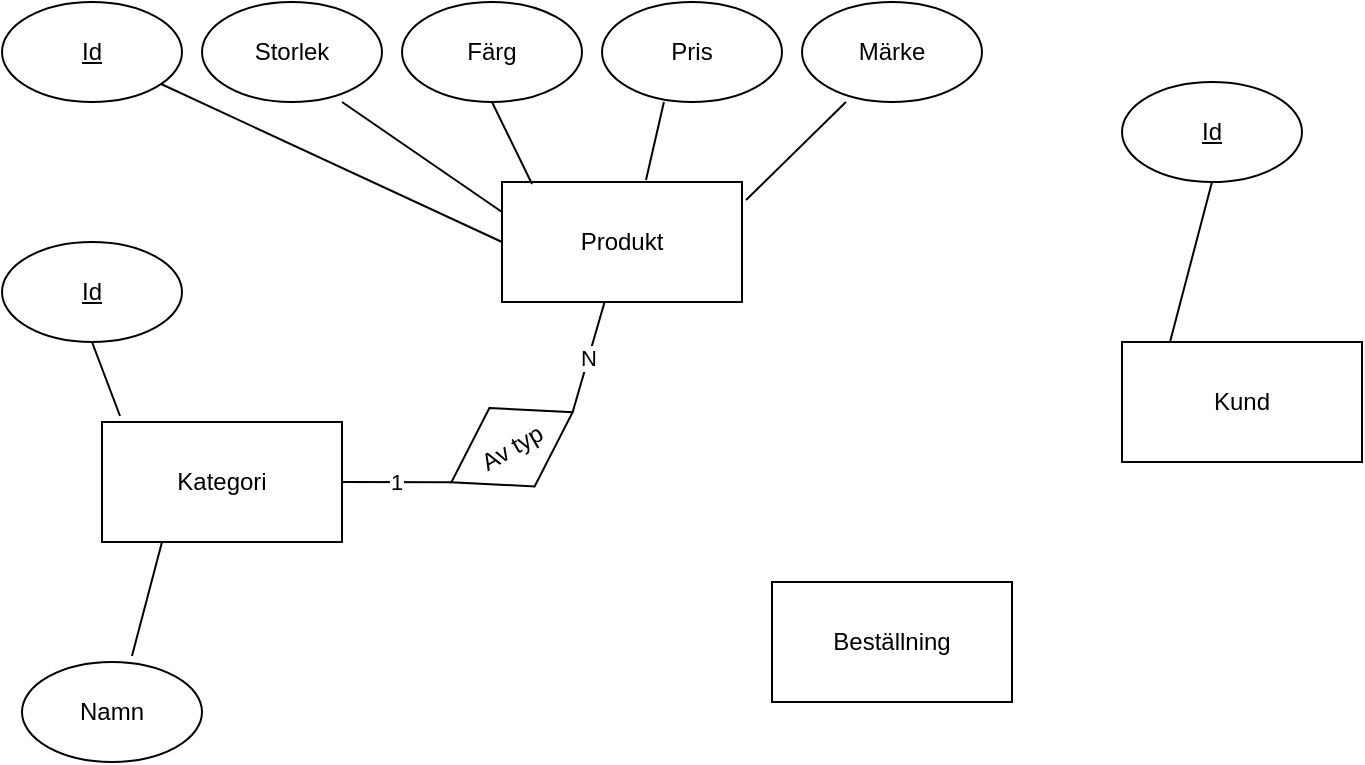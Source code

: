 <mxfile version="14.2.9" type="github">
  <diagram id="R2lEEEUBdFMjLlhIrx00" name="Page-1">
    <mxGraphModel dx="1422" dy="763" grid="1" gridSize="10" guides="1" tooltips="1" connect="1" arrows="1" fold="1" page="1" pageScale="1" pageWidth="850" pageHeight="1100" math="0" shadow="0" extFonts="Permanent Marker^https://fonts.googleapis.com/css?family=Permanent+Marker">
      <root>
        <mxCell id="0" />
        <mxCell id="1" parent="0" />
        <mxCell id="31gcn15Ylly1eSXyBsKH-1" value="&lt;div&gt;Produkt&lt;/div&gt;" style="rounded=0;whiteSpace=wrap;html=1;" vertex="1" parent="1">
          <mxGeometry x="250" y="120" width="120" height="60" as="geometry" />
        </mxCell>
        <mxCell id="31gcn15Ylly1eSXyBsKH-2" value="Kategori" style="rounded=0;whiteSpace=wrap;html=1;" vertex="1" parent="1">
          <mxGeometry x="50" y="240" width="120" height="60" as="geometry" />
        </mxCell>
        <mxCell id="31gcn15Ylly1eSXyBsKH-3" value="Kund" style="rounded=0;whiteSpace=wrap;html=1;" vertex="1" parent="1">
          <mxGeometry x="560" y="200" width="120" height="60" as="geometry" />
        </mxCell>
        <mxCell id="31gcn15Ylly1eSXyBsKH-4" value="&lt;div&gt;Beställning&lt;/div&gt;" style="rounded=0;whiteSpace=wrap;html=1;" vertex="1" parent="1">
          <mxGeometry x="385" y="320" width="120" height="60" as="geometry" />
        </mxCell>
        <mxCell id="31gcn15Ylly1eSXyBsKH-5" value="Storlek" style="ellipse;whiteSpace=wrap;html=1;" vertex="1" parent="1">
          <mxGeometry x="100" y="30" width="90" height="50" as="geometry" />
        </mxCell>
        <mxCell id="31gcn15Ylly1eSXyBsKH-6" value="Färg" style="ellipse;whiteSpace=wrap;html=1;" vertex="1" parent="1">
          <mxGeometry x="200" y="30" width="90" height="50" as="geometry" />
        </mxCell>
        <mxCell id="31gcn15Ylly1eSXyBsKH-7" value="Pris" style="ellipse;whiteSpace=wrap;html=1;" vertex="1" parent="1">
          <mxGeometry x="300" y="30" width="90" height="50" as="geometry" />
        </mxCell>
        <mxCell id="31gcn15Ylly1eSXyBsKH-8" value="Märke" style="ellipse;whiteSpace=wrap;html=1;" vertex="1" parent="1">
          <mxGeometry x="400" y="30" width="90" height="50" as="geometry" />
        </mxCell>
        <mxCell id="31gcn15Ylly1eSXyBsKH-10" value="" style="endArrow=none;html=1;entryX=0.778;entryY=1;entryDx=0;entryDy=0;entryPerimeter=0;exitX=0;exitY=0.25;exitDx=0;exitDy=0;" edge="1" parent="1" source="31gcn15Ylly1eSXyBsKH-1" target="31gcn15Ylly1eSXyBsKH-5">
          <mxGeometry width="50" height="50" relative="1" as="geometry">
            <mxPoint x="400" y="170" as="sourcePoint" />
            <mxPoint x="450" y="120" as="targetPoint" />
          </mxGeometry>
        </mxCell>
        <mxCell id="31gcn15Ylly1eSXyBsKH-11" value="" style="endArrow=none;html=1;entryX=0.5;entryY=1;entryDx=0;entryDy=0;exitX=0.125;exitY=0.017;exitDx=0;exitDy=0;exitPerimeter=0;" edge="1" parent="1" source="31gcn15Ylly1eSXyBsKH-1" target="31gcn15Ylly1eSXyBsKH-6">
          <mxGeometry width="50" height="50" relative="1" as="geometry">
            <mxPoint x="250" y="130" as="sourcePoint" />
            <mxPoint x="300" y="80" as="targetPoint" />
          </mxGeometry>
        </mxCell>
        <mxCell id="31gcn15Ylly1eSXyBsKH-12" value="" style="endArrow=none;html=1;entryX=0.344;entryY=1;entryDx=0;entryDy=0;entryPerimeter=0;exitX=0.6;exitY=-0.017;exitDx=0;exitDy=0;exitPerimeter=0;" edge="1" parent="1" source="31gcn15Ylly1eSXyBsKH-1" target="31gcn15Ylly1eSXyBsKH-7">
          <mxGeometry width="50" height="50" relative="1" as="geometry">
            <mxPoint x="420" y="180" as="sourcePoint" />
            <mxPoint x="470" y="130" as="targetPoint" />
          </mxGeometry>
        </mxCell>
        <mxCell id="31gcn15Ylly1eSXyBsKH-13" value="" style="endArrow=none;html=1;entryX=0.244;entryY=1;entryDx=0;entryDy=0;entryPerimeter=0;exitX=1.017;exitY=0.15;exitDx=0;exitDy=0;exitPerimeter=0;" edge="1" parent="1" source="31gcn15Ylly1eSXyBsKH-1" target="31gcn15Ylly1eSXyBsKH-8">
          <mxGeometry width="50" height="50" relative="1" as="geometry">
            <mxPoint x="400" y="220" as="sourcePoint" />
            <mxPoint x="450" y="170" as="targetPoint" />
          </mxGeometry>
        </mxCell>
        <mxCell id="31gcn15Ylly1eSXyBsKH-15" value="&lt;u&gt;Id&lt;/u&gt;" style="ellipse;whiteSpace=wrap;html=1;" vertex="1" parent="1">
          <mxGeometry y="30" width="90" height="50" as="geometry" />
        </mxCell>
        <mxCell id="31gcn15Ylly1eSXyBsKH-16" value="" style="endArrow=none;html=1;exitX=0;exitY=0.5;exitDx=0;exitDy=0;" edge="1" parent="1" source="31gcn15Ylly1eSXyBsKH-1" target="31gcn15Ylly1eSXyBsKH-15">
          <mxGeometry width="50" height="50" relative="1" as="geometry">
            <mxPoint x="120" y="180" as="sourcePoint" />
            <mxPoint x="170" y="130" as="targetPoint" />
          </mxGeometry>
        </mxCell>
        <mxCell id="31gcn15Ylly1eSXyBsKH-18" value="&lt;u&gt;Id&lt;/u&gt;" style="ellipse;whiteSpace=wrap;html=1;" vertex="1" parent="1">
          <mxGeometry y="150" width="90" height="50" as="geometry" />
        </mxCell>
        <mxCell id="31gcn15Ylly1eSXyBsKH-19" value="" style="endArrow=none;html=1;entryX=0.5;entryY=1;entryDx=0;entryDy=0;exitX=0.075;exitY=-0.05;exitDx=0;exitDy=0;exitPerimeter=0;" edge="1" parent="1" source="31gcn15Ylly1eSXyBsKH-2" target="31gcn15Ylly1eSXyBsKH-18">
          <mxGeometry width="50" height="50" relative="1" as="geometry">
            <mxPoint y="270" as="sourcePoint" />
            <mxPoint x="50" y="220" as="targetPoint" />
          </mxGeometry>
        </mxCell>
        <mxCell id="31gcn15Ylly1eSXyBsKH-21" value="Namn" style="ellipse;whiteSpace=wrap;html=1;" vertex="1" parent="1">
          <mxGeometry x="10" y="360" width="90" height="50" as="geometry" />
        </mxCell>
        <mxCell id="31gcn15Ylly1eSXyBsKH-22" value="" style="endArrow=none;html=1;exitX=0.611;exitY=-0.06;exitDx=0;exitDy=0;exitPerimeter=0;entryX=0.25;entryY=1;entryDx=0;entryDy=0;" edge="1" parent="1" source="31gcn15Ylly1eSXyBsKH-21" target="31gcn15Ylly1eSXyBsKH-2">
          <mxGeometry width="50" height="50" relative="1" as="geometry">
            <mxPoint x="180" y="410" as="sourcePoint" />
            <mxPoint x="230" y="360" as="targetPoint" />
          </mxGeometry>
        </mxCell>
        <mxCell id="31gcn15Ylly1eSXyBsKH-23" value="Av typ" style="rhombus;whiteSpace=wrap;html=1;rotation=-30;" vertex="1" parent="1">
          <mxGeometry x="220" y="230" width="70" height="45.23" as="geometry" />
        </mxCell>
        <mxCell id="31gcn15Ylly1eSXyBsKH-24" value="1" style="endArrow=none;html=1;exitX=1;exitY=0.5;exitDx=0;exitDy=0;entryX=0;entryY=0.5;entryDx=0;entryDy=0;" edge="1" parent="1" source="31gcn15Ylly1eSXyBsKH-2" target="31gcn15Ylly1eSXyBsKH-23">
          <mxGeometry width="50" height="50" relative="1" as="geometry">
            <mxPoint x="190" y="360" as="sourcePoint" />
            <mxPoint x="240" y="310" as="targetPoint" />
          </mxGeometry>
        </mxCell>
        <mxCell id="31gcn15Ylly1eSXyBsKH-25" value="N" style="endArrow=none;html=1;exitX=1;exitY=0.5;exitDx=0;exitDy=0;" edge="1" parent="1" source="31gcn15Ylly1eSXyBsKH-23" target="31gcn15Ylly1eSXyBsKH-1">
          <mxGeometry width="50" height="50" relative="1" as="geometry">
            <mxPoint x="320" y="300" as="sourcePoint" />
            <mxPoint x="370" y="250" as="targetPoint" />
          </mxGeometry>
        </mxCell>
        <mxCell id="31gcn15Ylly1eSXyBsKH-28" value="&lt;u&gt;Id&lt;/u&gt;" style="ellipse;whiteSpace=wrap;html=1;" vertex="1" parent="1">
          <mxGeometry x="560" y="70" width="90" height="50" as="geometry" />
        </mxCell>
        <mxCell id="31gcn15Ylly1eSXyBsKH-29" value="" style="endArrow=none;html=1;entryX=0.5;entryY=1;entryDx=0;entryDy=0;exitX=0.2;exitY=0;exitDx=0;exitDy=0;exitPerimeter=0;" edge="1" parent="1" source="31gcn15Ylly1eSXyBsKH-3" target="31gcn15Ylly1eSXyBsKH-28">
          <mxGeometry width="50" height="50" relative="1" as="geometry">
            <mxPoint x="630" y="150" as="sourcePoint" />
            <mxPoint x="680" y="100" as="targetPoint" />
          </mxGeometry>
        </mxCell>
      </root>
    </mxGraphModel>
  </diagram>
</mxfile>
